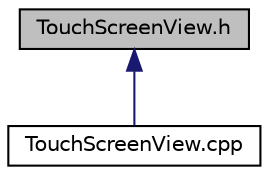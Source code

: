 digraph "TouchScreenView.h"
{
 // LATEX_PDF_SIZE
  edge [fontname="Helvetica",fontsize="10",labelfontname="Helvetica",labelfontsize="10"];
  node [fontname="Helvetica",fontsize="10",shape=record];
  Node1 [label="TouchScreenView.h",height=0.2,width=0.4,color="black", fillcolor="grey75", style="filled", fontcolor="black",tooltip="TouchScreenView class builds a GUI for users to interact with the Freshcipes recipe and stock managem..."];
  Node1 -> Node2 [dir="back",color="midnightblue",fontsize="10",style="solid",fontname="Helvetica"];
  Node2 [label="TouchScreenView.cpp",height=0.2,width=0.4,color="black", fillcolor="white", style="filled",URL="$TouchScreenView_8cpp.html",tooltip="TouchScreenView class builds a GUI for users to interact with the Freshcipes recipe and stock managem..."];
}
